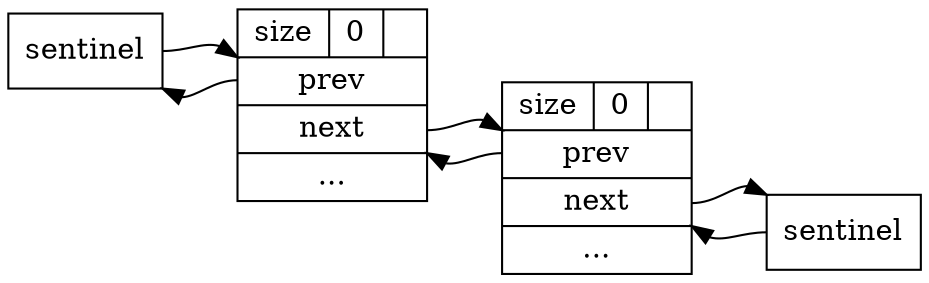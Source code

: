 digraph {
rankdir=LR;

s1 [label=sentinel, shape=box];
s2 [label=sentinel, shape=box];

#used1 [shape=record,label="{{{size|0| }|{{userdata...}}}}"];
free1 [shape=record,label="{{{size|0| }|<p>prev|<n>next|{{...}}}}"];
free2 [shape=record,label="{{{size|0| }|<p>prev|<n>next|{{...}}}}"];

s1:e -> free1:p:nw;
free1:p:w -> s1:se ;

free1:n:e -> free2:p:nw;
free2:p:w -> free1:n:se;

s2:w -> free2:n:se;
free2:n:e -> s2:nw ;

}

